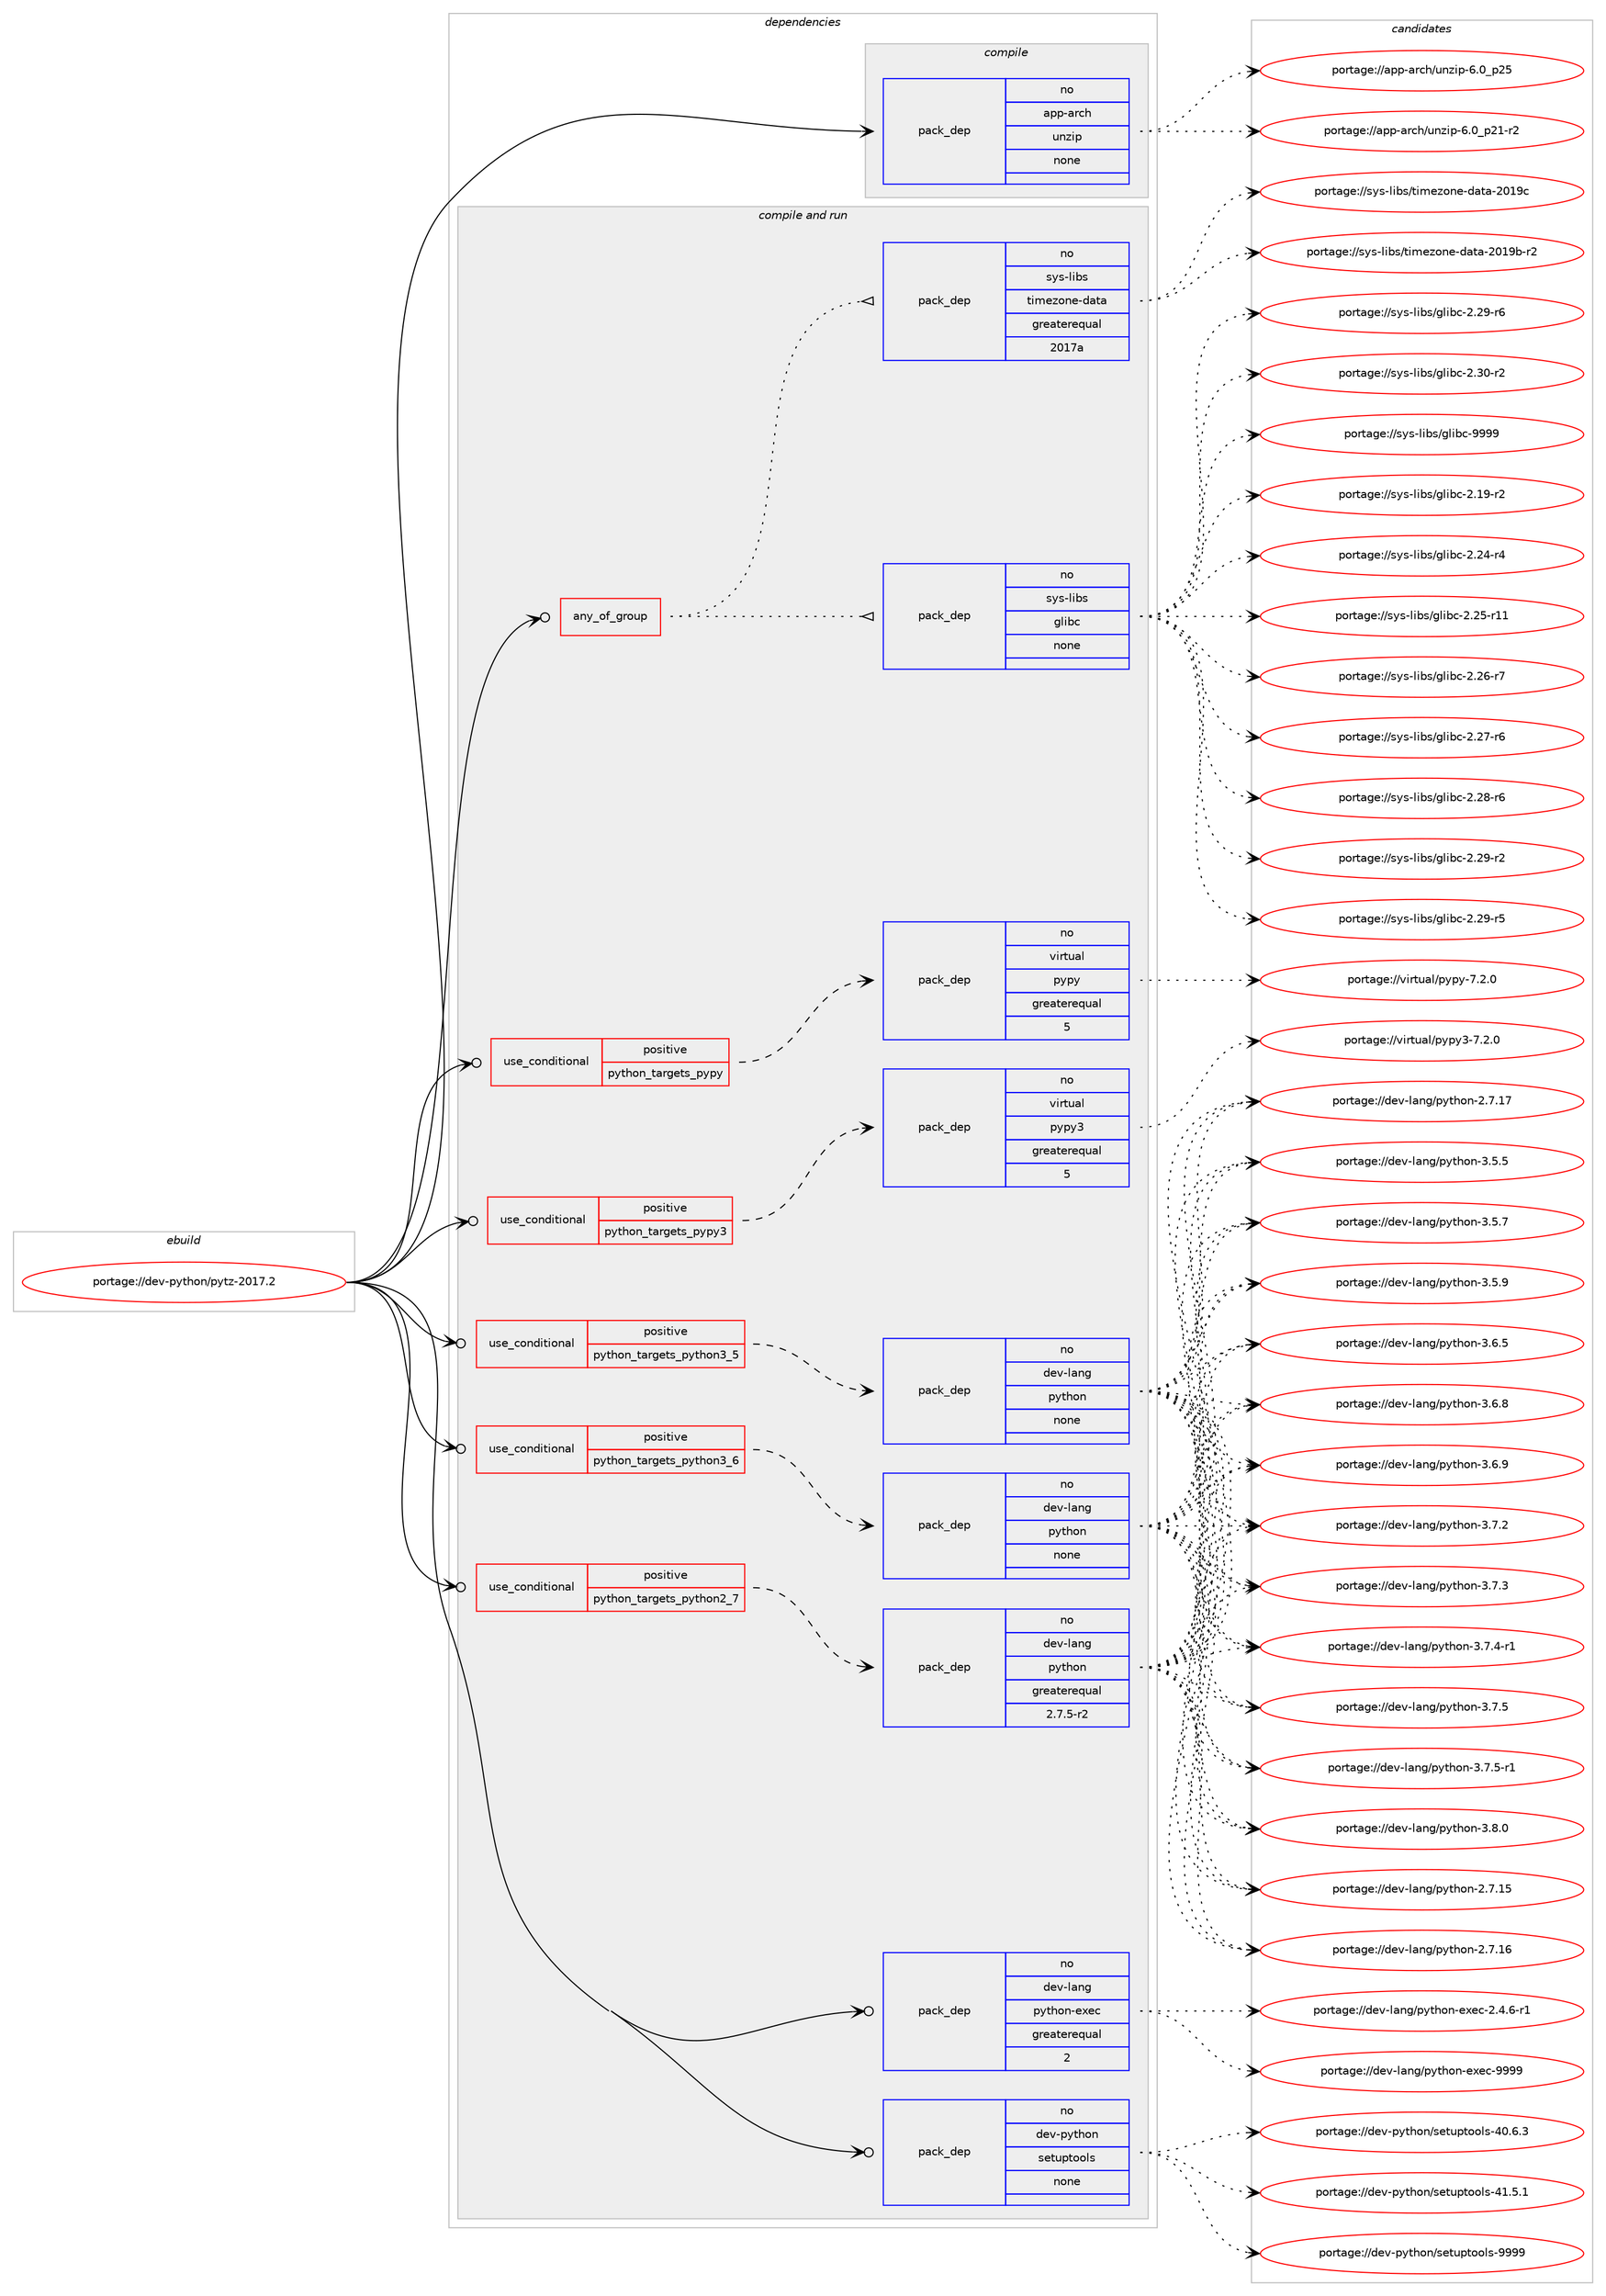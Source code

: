 digraph prolog {

# *************
# Graph options
# *************

newrank=true;
concentrate=true;
compound=true;
graph [rankdir=LR,fontname=Helvetica,fontsize=10,ranksep=1.5];#, ranksep=2.5, nodesep=0.2];
edge  [arrowhead=vee];
node  [fontname=Helvetica,fontsize=10];

# **********
# The ebuild
# **********

subgraph cluster_leftcol {
color=gray;
rank=same;
label=<<i>ebuild</i>>;
id [label="portage://dev-python/pytz-2017.2", color=red, width=4, href="../dev-python/pytz-2017.2.svg"];
}

# ****************
# The dependencies
# ****************

subgraph cluster_midcol {
color=gray;
label=<<i>dependencies</i>>;
subgraph cluster_compile {
fillcolor="#eeeeee";
style=filled;
label=<<i>compile</i>>;
subgraph pack127882 {
dependency168705 [label=<<TABLE BORDER="0" CELLBORDER="1" CELLSPACING="0" CELLPADDING="4" WIDTH="220"><TR><TD ROWSPAN="6" CELLPADDING="30">pack_dep</TD></TR><TR><TD WIDTH="110">no</TD></TR><TR><TD>app-arch</TD></TR><TR><TD>unzip</TD></TR><TR><TD>none</TD></TR><TR><TD></TD></TR></TABLE>>, shape=none, color=blue];
}
id:e -> dependency168705:w [weight=20,style="solid",arrowhead="vee"];
}
subgraph cluster_compileandrun {
fillcolor="#eeeeee";
style=filled;
label=<<i>compile and run</i>>;
subgraph any3323 {
dependency168706 [label=<<TABLE BORDER="0" CELLBORDER="1" CELLSPACING="0" CELLPADDING="4"><TR><TD CELLPADDING="10">any_of_group</TD></TR></TABLE>>, shape=none, color=red];subgraph pack127883 {
dependency168707 [label=<<TABLE BORDER="0" CELLBORDER="1" CELLSPACING="0" CELLPADDING="4" WIDTH="220"><TR><TD ROWSPAN="6" CELLPADDING="30">pack_dep</TD></TR><TR><TD WIDTH="110">no</TD></TR><TR><TD>sys-libs</TD></TR><TR><TD>timezone-data</TD></TR><TR><TD>greaterequal</TD></TR><TR><TD>2017a</TD></TR></TABLE>>, shape=none, color=blue];
}
dependency168706:e -> dependency168707:w [weight=20,style="dotted",arrowhead="oinv"];
subgraph pack127884 {
dependency168708 [label=<<TABLE BORDER="0" CELLBORDER="1" CELLSPACING="0" CELLPADDING="4" WIDTH="220"><TR><TD ROWSPAN="6" CELLPADDING="30">pack_dep</TD></TR><TR><TD WIDTH="110">no</TD></TR><TR><TD>sys-libs</TD></TR><TR><TD>glibc</TD></TR><TR><TD>none</TD></TR><TR><TD></TD></TR></TABLE>>, shape=none, color=blue];
}
dependency168706:e -> dependency168708:w [weight=20,style="dotted",arrowhead="oinv"];
}
id:e -> dependency168706:w [weight=20,style="solid",arrowhead="odotvee"];
subgraph cond37428 {
dependency168709 [label=<<TABLE BORDER="0" CELLBORDER="1" CELLSPACING="0" CELLPADDING="4"><TR><TD ROWSPAN="3" CELLPADDING="10">use_conditional</TD></TR><TR><TD>positive</TD></TR><TR><TD>python_targets_pypy</TD></TR></TABLE>>, shape=none, color=red];
subgraph pack127885 {
dependency168710 [label=<<TABLE BORDER="0" CELLBORDER="1" CELLSPACING="0" CELLPADDING="4" WIDTH="220"><TR><TD ROWSPAN="6" CELLPADDING="30">pack_dep</TD></TR><TR><TD WIDTH="110">no</TD></TR><TR><TD>virtual</TD></TR><TR><TD>pypy</TD></TR><TR><TD>greaterequal</TD></TR><TR><TD>5</TD></TR></TABLE>>, shape=none, color=blue];
}
dependency168709:e -> dependency168710:w [weight=20,style="dashed",arrowhead="vee"];
}
id:e -> dependency168709:w [weight=20,style="solid",arrowhead="odotvee"];
subgraph cond37429 {
dependency168711 [label=<<TABLE BORDER="0" CELLBORDER="1" CELLSPACING="0" CELLPADDING="4"><TR><TD ROWSPAN="3" CELLPADDING="10">use_conditional</TD></TR><TR><TD>positive</TD></TR><TR><TD>python_targets_pypy3</TD></TR></TABLE>>, shape=none, color=red];
subgraph pack127886 {
dependency168712 [label=<<TABLE BORDER="0" CELLBORDER="1" CELLSPACING="0" CELLPADDING="4" WIDTH="220"><TR><TD ROWSPAN="6" CELLPADDING="30">pack_dep</TD></TR><TR><TD WIDTH="110">no</TD></TR><TR><TD>virtual</TD></TR><TR><TD>pypy3</TD></TR><TR><TD>greaterequal</TD></TR><TR><TD>5</TD></TR></TABLE>>, shape=none, color=blue];
}
dependency168711:e -> dependency168712:w [weight=20,style="dashed",arrowhead="vee"];
}
id:e -> dependency168711:w [weight=20,style="solid",arrowhead="odotvee"];
subgraph cond37430 {
dependency168713 [label=<<TABLE BORDER="0" CELLBORDER="1" CELLSPACING="0" CELLPADDING="4"><TR><TD ROWSPAN="3" CELLPADDING="10">use_conditional</TD></TR><TR><TD>positive</TD></TR><TR><TD>python_targets_python2_7</TD></TR></TABLE>>, shape=none, color=red];
subgraph pack127887 {
dependency168714 [label=<<TABLE BORDER="0" CELLBORDER="1" CELLSPACING="0" CELLPADDING="4" WIDTH="220"><TR><TD ROWSPAN="6" CELLPADDING="30">pack_dep</TD></TR><TR><TD WIDTH="110">no</TD></TR><TR><TD>dev-lang</TD></TR><TR><TD>python</TD></TR><TR><TD>greaterequal</TD></TR><TR><TD>2.7.5-r2</TD></TR></TABLE>>, shape=none, color=blue];
}
dependency168713:e -> dependency168714:w [weight=20,style="dashed",arrowhead="vee"];
}
id:e -> dependency168713:w [weight=20,style="solid",arrowhead="odotvee"];
subgraph cond37431 {
dependency168715 [label=<<TABLE BORDER="0" CELLBORDER="1" CELLSPACING="0" CELLPADDING="4"><TR><TD ROWSPAN="3" CELLPADDING="10">use_conditional</TD></TR><TR><TD>positive</TD></TR><TR><TD>python_targets_python3_5</TD></TR></TABLE>>, shape=none, color=red];
subgraph pack127888 {
dependency168716 [label=<<TABLE BORDER="0" CELLBORDER="1" CELLSPACING="0" CELLPADDING="4" WIDTH="220"><TR><TD ROWSPAN="6" CELLPADDING="30">pack_dep</TD></TR><TR><TD WIDTH="110">no</TD></TR><TR><TD>dev-lang</TD></TR><TR><TD>python</TD></TR><TR><TD>none</TD></TR><TR><TD></TD></TR></TABLE>>, shape=none, color=blue];
}
dependency168715:e -> dependency168716:w [weight=20,style="dashed",arrowhead="vee"];
}
id:e -> dependency168715:w [weight=20,style="solid",arrowhead="odotvee"];
subgraph cond37432 {
dependency168717 [label=<<TABLE BORDER="0" CELLBORDER="1" CELLSPACING="0" CELLPADDING="4"><TR><TD ROWSPAN="3" CELLPADDING="10">use_conditional</TD></TR><TR><TD>positive</TD></TR><TR><TD>python_targets_python3_6</TD></TR></TABLE>>, shape=none, color=red];
subgraph pack127889 {
dependency168718 [label=<<TABLE BORDER="0" CELLBORDER="1" CELLSPACING="0" CELLPADDING="4" WIDTH="220"><TR><TD ROWSPAN="6" CELLPADDING="30">pack_dep</TD></TR><TR><TD WIDTH="110">no</TD></TR><TR><TD>dev-lang</TD></TR><TR><TD>python</TD></TR><TR><TD>none</TD></TR><TR><TD></TD></TR></TABLE>>, shape=none, color=blue];
}
dependency168717:e -> dependency168718:w [weight=20,style="dashed",arrowhead="vee"];
}
id:e -> dependency168717:w [weight=20,style="solid",arrowhead="odotvee"];
subgraph pack127890 {
dependency168719 [label=<<TABLE BORDER="0" CELLBORDER="1" CELLSPACING="0" CELLPADDING="4" WIDTH="220"><TR><TD ROWSPAN="6" CELLPADDING="30">pack_dep</TD></TR><TR><TD WIDTH="110">no</TD></TR><TR><TD>dev-lang</TD></TR><TR><TD>python-exec</TD></TR><TR><TD>greaterequal</TD></TR><TR><TD>2</TD></TR></TABLE>>, shape=none, color=blue];
}
id:e -> dependency168719:w [weight=20,style="solid",arrowhead="odotvee"];
subgraph pack127891 {
dependency168720 [label=<<TABLE BORDER="0" CELLBORDER="1" CELLSPACING="0" CELLPADDING="4" WIDTH="220"><TR><TD ROWSPAN="6" CELLPADDING="30">pack_dep</TD></TR><TR><TD WIDTH="110">no</TD></TR><TR><TD>dev-python</TD></TR><TR><TD>setuptools</TD></TR><TR><TD>none</TD></TR><TR><TD></TD></TR></TABLE>>, shape=none, color=blue];
}
id:e -> dependency168720:w [weight=20,style="solid",arrowhead="odotvee"];
}
subgraph cluster_run {
fillcolor="#eeeeee";
style=filled;
label=<<i>run</i>>;
}
}

# **************
# The candidates
# **************

subgraph cluster_choices {
rank=same;
color=gray;
label=<<i>candidates</i>>;

subgraph choice127882 {
color=black;
nodesep=1;
choiceportage9711211245971149910447117110122105112455446489511250494511450 [label="portage://app-arch/unzip-6.0_p21-r2", color=red, width=4,href="../app-arch/unzip-6.0_p21-r2.svg"];
choiceportage971121124597114991044711711012210511245544648951125053 [label="portage://app-arch/unzip-6.0_p25", color=red, width=4,href="../app-arch/unzip-6.0_p25.svg"];
dependency168705:e -> choiceportage9711211245971149910447117110122105112455446489511250494511450:w [style=dotted,weight="100"];
dependency168705:e -> choiceportage971121124597114991044711711012210511245544648951125053:w [style=dotted,weight="100"];
}
subgraph choice127883 {
color=black;
nodesep=1;
choiceportage1151211154510810598115471161051091011221111101014510097116974550484957984511450 [label="portage://sys-libs/timezone-data-2019b-r2", color=red, width=4,href="../sys-libs/timezone-data-2019b-r2.svg"];
choiceportage115121115451081059811547116105109101122111110101451009711697455048495799 [label="portage://sys-libs/timezone-data-2019c", color=red, width=4,href="../sys-libs/timezone-data-2019c.svg"];
dependency168707:e -> choiceportage1151211154510810598115471161051091011221111101014510097116974550484957984511450:w [style=dotted,weight="100"];
dependency168707:e -> choiceportage115121115451081059811547116105109101122111110101451009711697455048495799:w [style=dotted,weight="100"];
}
subgraph choice127884 {
color=black;
nodesep=1;
choiceportage115121115451081059811547103108105989945504649574511450 [label="portage://sys-libs/glibc-2.19-r2", color=red, width=4,href="../sys-libs/glibc-2.19-r2.svg"];
choiceportage115121115451081059811547103108105989945504650524511452 [label="portage://sys-libs/glibc-2.24-r4", color=red, width=4,href="../sys-libs/glibc-2.24-r4.svg"];
choiceportage11512111545108105981154710310810598994550465053451144949 [label="portage://sys-libs/glibc-2.25-r11", color=red, width=4,href="../sys-libs/glibc-2.25-r11.svg"];
choiceportage115121115451081059811547103108105989945504650544511455 [label="portage://sys-libs/glibc-2.26-r7", color=red, width=4,href="../sys-libs/glibc-2.26-r7.svg"];
choiceportage115121115451081059811547103108105989945504650554511454 [label="portage://sys-libs/glibc-2.27-r6", color=red, width=4,href="../sys-libs/glibc-2.27-r6.svg"];
choiceportage115121115451081059811547103108105989945504650564511454 [label="portage://sys-libs/glibc-2.28-r6", color=red, width=4,href="../sys-libs/glibc-2.28-r6.svg"];
choiceportage115121115451081059811547103108105989945504650574511450 [label="portage://sys-libs/glibc-2.29-r2", color=red, width=4,href="../sys-libs/glibc-2.29-r2.svg"];
choiceportage115121115451081059811547103108105989945504650574511453 [label="portage://sys-libs/glibc-2.29-r5", color=red, width=4,href="../sys-libs/glibc-2.29-r5.svg"];
choiceportage115121115451081059811547103108105989945504650574511454 [label="portage://sys-libs/glibc-2.29-r6", color=red, width=4,href="../sys-libs/glibc-2.29-r6.svg"];
choiceportage115121115451081059811547103108105989945504651484511450 [label="portage://sys-libs/glibc-2.30-r2", color=red, width=4,href="../sys-libs/glibc-2.30-r2.svg"];
choiceportage11512111545108105981154710310810598994557575757 [label="portage://sys-libs/glibc-9999", color=red, width=4,href="../sys-libs/glibc-9999.svg"];
dependency168708:e -> choiceportage115121115451081059811547103108105989945504649574511450:w [style=dotted,weight="100"];
dependency168708:e -> choiceportage115121115451081059811547103108105989945504650524511452:w [style=dotted,weight="100"];
dependency168708:e -> choiceportage11512111545108105981154710310810598994550465053451144949:w [style=dotted,weight="100"];
dependency168708:e -> choiceportage115121115451081059811547103108105989945504650544511455:w [style=dotted,weight="100"];
dependency168708:e -> choiceportage115121115451081059811547103108105989945504650554511454:w [style=dotted,weight="100"];
dependency168708:e -> choiceportage115121115451081059811547103108105989945504650564511454:w [style=dotted,weight="100"];
dependency168708:e -> choiceportage115121115451081059811547103108105989945504650574511450:w [style=dotted,weight="100"];
dependency168708:e -> choiceportage115121115451081059811547103108105989945504650574511453:w [style=dotted,weight="100"];
dependency168708:e -> choiceportage115121115451081059811547103108105989945504650574511454:w [style=dotted,weight="100"];
dependency168708:e -> choiceportage115121115451081059811547103108105989945504651484511450:w [style=dotted,weight="100"];
dependency168708:e -> choiceportage11512111545108105981154710310810598994557575757:w [style=dotted,weight="100"];
}
subgraph choice127885 {
color=black;
nodesep=1;
choiceportage1181051141161179710847112121112121455546504648 [label="portage://virtual/pypy-7.2.0", color=red, width=4,href="../virtual/pypy-7.2.0.svg"];
dependency168710:e -> choiceportage1181051141161179710847112121112121455546504648:w [style=dotted,weight="100"];
}
subgraph choice127886 {
color=black;
nodesep=1;
choiceportage118105114116117971084711212111212151455546504648 [label="portage://virtual/pypy3-7.2.0", color=red, width=4,href="../virtual/pypy3-7.2.0.svg"];
dependency168712:e -> choiceportage118105114116117971084711212111212151455546504648:w [style=dotted,weight="100"];
}
subgraph choice127887 {
color=black;
nodesep=1;
choiceportage10010111845108971101034711212111610411111045504655464953 [label="portage://dev-lang/python-2.7.15", color=red, width=4,href="../dev-lang/python-2.7.15.svg"];
choiceportage10010111845108971101034711212111610411111045504655464954 [label="portage://dev-lang/python-2.7.16", color=red, width=4,href="../dev-lang/python-2.7.16.svg"];
choiceportage10010111845108971101034711212111610411111045504655464955 [label="portage://dev-lang/python-2.7.17", color=red, width=4,href="../dev-lang/python-2.7.17.svg"];
choiceportage100101118451089711010347112121116104111110455146534653 [label="portage://dev-lang/python-3.5.5", color=red, width=4,href="../dev-lang/python-3.5.5.svg"];
choiceportage100101118451089711010347112121116104111110455146534655 [label="portage://dev-lang/python-3.5.7", color=red, width=4,href="../dev-lang/python-3.5.7.svg"];
choiceportage100101118451089711010347112121116104111110455146534657 [label="portage://dev-lang/python-3.5.9", color=red, width=4,href="../dev-lang/python-3.5.9.svg"];
choiceportage100101118451089711010347112121116104111110455146544653 [label="portage://dev-lang/python-3.6.5", color=red, width=4,href="../dev-lang/python-3.6.5.svg"];
choiceportage100101118451089711010347112121116104111110455146544656 [label="portage://dev-lang/python-3.6.8", color=red, width=4,href="../dev-lang/python-3.6.8.svg"];
choiceportage100101118451089711010347112121116104111110455146544657 [label="portage://dev-lang/python-3.6.9", color=red, width=4,href="../dev-lang/python-3.6.9.svg"];
choiceportage100101118451089711010347112121116104111110455146554650 [label="portage://dev-lang/python-3.7.2", color=red, width=4,href="../dev-lang/python-3.7.2.svg"];
choiceportage100101118451089711010347112121116104111110455146554651 [label="portage://dev-lang/python-3.7.3", color=red, width=4,href="../dev-lang/python-3.7.3.svg"];
choiceportage1001011184510897110103471121211161041111104551465546524511449 [label="portage://dev-lang/python-3.7.4-r1", color=red, width=4,href="../dev-lang/python-3.7.4-r1.svg"];
choiceportage100101118451089711010347112121116104111110455146554653 [label="portage://dev-lang/python-3.7.5", color=red, width=4,href="../dev-lang/python-3.7.5.svg"];
choiceportage1001011184510897110103471121211161041111104551465546534511449 [label="portage://dev-lang/python-3.7.5-r1", color=red, width=4,href="../dev-lang/python-3.7.5-r1.svg"];
choiceportage100101118451089711010347112121116104111110455146564648 [label="portage://dev-lang/python-3.8.0", color=red, width=4,href="../dev-lang/python-3.8.0.svg"];
dependency168714:e -> choiceportage10010111845108971101034711212111610411111045504655464953:w [style=dotted,weight="100"];
dependency168714:e -> choiceportage10010111845108971101034711212111610411111045504655464954:w [style=dotted,weight="100"];
dependency168714:e -> choiceportage10010111845108971101034711212111610411111045504655464955:w [style=dotted,weight="100"];
dependency168714:e -> choiceportage100101118451089711010347112121116104111110455146534653:w [style=dotted,weight="100"];
dependency168714:e -> choiceportage100101118451089711010347112121116104111110455146534655:w [style=dotted,weight="100"];
dependency168714:e -> choiceportage100101118451089711010347112121116104111110455146534657:w [style=dotted,weight="100"];
dependency168714:e -> choiceportage100101118451089711010347112121116104111110455146544653:w [style=dotted,weight="100"];
dependency168714:e -> choiceportage100101118451089711010347112121116104111110455146544656:w [style=dotted,weight="100"];
dependency168714:e -> choiceportage100101118451089711010347112121116104111110455146544657:w [style=dotted,weight="100"];
dependency168714:e -> choiceportage100101118451089711010347112121116104111110455146554650:w [style=dotted,weight="100"];
dependency168714:e -> choiceportage100101118451089711010347112121116104111110455146554651:w [style=dotted,weight="100"];
dependency168714:e -> choiceportage1001011184510897110103471121211161041111104551465546524511449:w [style=dotted,weight="100"];
dependency168714:e -> choiceportage100101118451089711010347112121116104111110455146554653:w [style=dotted,weight="100"];
dependency168714:e -> choiceportage1001011184510897110103471121211161041111104551465546534511449:w [style=dotted,weight="100"];
dependency168714:e -> choiceportage100101118451089711010347112121116104111110455146564648:w [style=dotted,weight="100"];
}
subgraph choice127888 {
color=black;
nodesep=1;
choiceportage10010111845108971101034711212111610411111045504655464953 [label="portage://dev-lang/python-2.7.15", color=red, width=4,href="../dev-lang/python-2.7.15.svg"];
choiceportage10010111845108971101034711212111610411111045504655464954 [label="portage://dev-lang/python-2.7.16", color=red, width=4,href="../dev-lang/python-2.7.16.svg"];
choiceportage10010111845108971101034711212111610411111045504655464955 [label="portage://dev-lang/python-2.7.17", color=red, width=4,href="../dev-lang/python-2.7.17.svg"];
choiceportage100101118451089711010347112121116104111110455146534653 [label="portage://dev-lang/python-3.5.5", color=red, width=4,href="../dev-lang/python-3.5.5.svg"];
choiceportage100101118451089711010347112121116104111110455146534655 [label="portage://dev-lang/python-3.5.7", color=red, width=4,href="../dev-lang/python-3.5.7.svg"];
choiceportage100101118451089711010347112121116104111110455146534657 [label="portage://dev-lang/python-3.5.9", color=red, width=4,href="../dev-lang/python-3.5.9.svg"];
choiceportage100101118451089711010347112121116104111110455146544653 [label="portage://dev-lang/python-3.6.5", color=red, width=4,href="../dev-lang/python-3.6.5.svg"];
choiceportage100101118451089711010347112121116104111110455146544656 [label="portage://dev-lang/python-3.6.8", color=red, width=4,href="../dev-lang/python-3.6.8.svg"];
choiceportage100101118451089711010347112121116104111110455146544657 [label="portage://dev-lang/python-3.6.9", color=red, width=4,href="../dev-lang/python-3.6.9.svg"];
choiceportage100101118451089711010347112121116104111110455146554650 [label="portage://dev-lang/python-3.7.2", color=red, width=4,href="../dev-lang/python-3.7.2.svg"];
choiceportage100101118451089711010347112121116104111110455146554651 [label="portage://dev-lang/python-3.7.3", color=red, width=4,href="../dev-lang/python-3.7.3.svg"];
choiceportage1001011184510897110103471121211161041111104551465546524511449 [label="portage://dev-lang/python-3.7.4-r1", color=red, width=4,href="../dev-lang/python-3.7.4-r1.svg"];
choiceportage100101118451089711010347112121116104111110455146554653 [label="portage://dev-lang/python-3.7.5", color=red, width=4,href="../dev-lang/python-3.7.5.svg"];
choiceportage1001011184510897110103471121211161041111104551465546534511449 [label="portage://dev-lang/python-3.7.5-r1", color=red, width=4,href="../dev-lang/python-3.7.5-r1.svg"];
choiceportage100101118451089711010347112121116104111110455146564648 [label="portage://dev-lang/python-3.8.0", color=red, width=4,href="../dev-lang/python-3.8.0.svg"];
dependency168716:e -> choiceportage10010111845108971101034711212111610411111045504655464953:w [style=dotted,weight="100"];
dependency168716:e -> choiceportage10010111845108971101034711212111610411111045504655464954:w [style=dotted,weight="100"];
dependency168716:e -> choiceportage10010111845108971101034711212111610411111045504655464955:w [style=dotted,weight="100"];
dependency168716:e -> choiceportage100101118451089711010347112121116104111110455146534653:w [style=dotted,weight="100"];
dependency168716:e -> choiceportage100101118451089711010347112121116104111110455146534655:w [style=dotted,weight="100"];
dependency168716:e -> choiceportage100101118451089711010347112121116104111110455146534657:w [style=dotted,weight="100"];
dependency168716:e -> choiceportage100101118451089711010347112121116104111110455146544653:w [style=dotted,weight="100"];
dependency168716:e -> choiceportage100101118451089711010347112121116104111110455146544656:w [style=dotted,weight="100"];
dependency168716:e -> choiceportage100101118451089711010347112121116104111110455146544657:w [style=dotted,weight="100"];
dependency168716:e -> choiceportage100101118451089711010347112121116104111110455146554650:w [style=dotted,weight="100"];
dependency168716:e -> choiceportage100101118451089711010347112121116104111110455146554651:w [style=dotted,weight="100"];
dependency168716:e -> choiceportage1001011184510897110103471121211161041111104551465546524511449:w [style=dotted,weight="100"];
dependency168716:e -> choiceportage100101118451089711010347112121116104111110455146554653:w [style=dotted,weight="100"];
dependency168716:e -> choiceportage1001011184510897110103471121211161041111104551465546534511449:w [style=dotted,weight="100"];
dependency168716:e -> choiceportage100101118451089711010347112121116104111110455146564648:w [style=dotted,weight="100"];
}
subgraph choice127889 {
color=black;
nodesep=1;
choiceportage10010111845108971101034711212111610411111045504655464953 [label="portage://dev-lang/python-2.7.15", color=red, width=4,href="../dev-lang/python-2.7.15.svg"];
choiceportage10010111845108971101034711212111610411111045504655464954 [label="portage://dev-lang/python-2.7.16", color=red, width=4,href="../dev-lang/python-2.7.16.svg"];
choiceportage10010111845108971101034711212111610411111045504655464955 [label="portage://dev-lang/python-2.7.17", color=red, width=4,href="../dev-lang/python-2.7.17.svg"];
choiceportage100101118451089711010347112121116104111110455146534653 [label="portage://dev-lang/python-3.5.5", color=red, width=4,href="../dev-lang/python-3.5.5.svg"];
choiceportage100101118451089711010347112121116104111110455146534655 [label="portage://dev-lang/python-3.5.7", color=red, width=4,href="../dev-lang/python-3.5.7.svg"];
choiceportage100101118451089711010347112121116104111110455146534657 [label="portage://dev-lang/python-3.5.9", color=red, width=4,href="../dev-lang/python-3.5.9.svg"];
choiceportage100101118451089711010347112121116104111110455146544653 [label="portage://dev-lang/python-3.6.5", color=red, width=4,href="../dev-lang/python-3.6.5.svg"];
choiceportage100101118451089711010347112121116104111110455146544656 [label="portage://dev-lang/python-3.6.8", color=red, width=4,href="../dev-lang/python-3.6.8.svg"];
choiceportage100101118451089711010347112121116104111110455146544657 [label="portage://dev-lang/python-3.6.9", color=red, width=4,href="../dev-lang/python-3.6.9.svg"];
choiceportage100101118451089711010347112121116104111110455146554650 [label="portage://dev-lang/python-3.7.2", color=red, width=4,href="../dev-lang/python-3.7.2.svg"];
choiceportage100101118451089711010347112121116104111110455146554651 [label="portage://dev-lang/python-3.7.3", color=red, width=4,href="../dev-lang/python-3.7.3.svg"];
choiceportage1001011184510897110103471121211161041111104551465546524511449 [label="portage://dev-lang/python-3.7.4-r1", color=red, width=4,href="../dev-lang/python-3.7.4-r1.svg"];
choiceportage100101118451089711010347112121116104111110455146554653 [label="portage://dev-lang/python-3.7.5", color=red, width=4,href="../dev-lang/python-3.7.5.svg"];
choiceportage1001011184510897110103471121211161041111104551465546534511449 [label="portage://dev-lang/python-3.7.5-r1", color=red, width=4,href="../dev-lang/python-3.7.5-r1.svg"];
choiceportage100101118451089711010347112121116104111110455146564648 [label="portage://dev-lang/python-3.8.0", color=red, width=4,href="../dev-lang/python-3.8.0.svg"];
dependency168718:e -> choiceportage10010111845108971101034711212111610411111045504655464953:w [style=dotted,weight="100"];
dependency168718:e -> choiceportage10010111845108971101034711212111610411111045504655464954:w [style=dotted,weight="100"];
dependency168718:e -> choiceportage10010111845108971101034711212111610411111045504655464955:w [style=dotted,weight="100"];
dependency168718:e -> choiceportage100101118451089711010347112121116104111110455146534653:w [style=dotted,weight="100"];
dependency168718:e -> choiceportage100101118451089711010347112121116104111110455146534655:w [style=dotted,weight="100"];
dependency168718:e -> choiceportage100101118451089711010347112121116104111110455146534657:w [style=dotted,weight="100"];
dependency168718:e -> choiceportage100101118451089711010347112121116104111110455146544653:w [style=dotted,weight="100"];
dependency168718:e -> choiceportage100101118451089711010347112121116104111110455146544656:w [style=dotted,weight="100"];
dependency168718:e -> choiceportage100101118451089711010347112121116104111110455146544657:w [style=dotted,weight="100"];
dependency168718:e -> choiceportage100101118451089711010347112121116104111110455146554650:w [style=dotted,weight="100"];
dependency168718:e -> choiceportage100101118451089711010347112121116104111110455146554651:w [style=dotted,weight="100"];
dependency168718:e -> choiceportage1001011184510897110103471121211161041111104551465546524511449:w [style=dotted,weight="100"];
dependency168718:e -> choiceportage100101118451089711010347112121116104111110455146554653:w [style=dotted,weight="100"];
dependency168718:e -> choiceportage1001011184510897110103471121211161041111104551465546534511449:w [style=dotted,weight="100"];
dependency168718:e -> choiceportage100101118451089711010347112121116104111110455146564648:w [style=dotted,weight="100"];
}
subgraph choice127890 {
color=black;
nodesep=1;
choiceportage10010111845108971101034711212111610411111045101120101994550465246544511449 [label="portage://dev-lang/python-exec-2.4.6-r1", color=red, width=4,href="../dev-lang/python-exec-2.4.6-r1.svg"];
choiceportage10010111845108971101034711212111610411111045101120101994557575757 [label="portage://dev-lang/python-exec-9999", color=red, width=4,href="../dev-lang/python-exec-9999.svg"];
dependency168719:e -> choiceportage10010111845108971101034711212111610411111045101120101994550465246544511449:w [style=dotted,weight="100"];
dependency168719:e -> choiceportage10010111845108971101034711212111610411111045101120101994557575757:w [style=dotted,weight="100"];
}
subgraph choice127891 {
color=black;
nodesep=1;
choiceportage100101118451121211161041111104711510111611711211611111110811545524846544651 [label="portage://dev-python/setuptools-40.6.3", color=red, width=4,href="../dev-python/setuptools-40.6.3.svg"];
choiceportage100101118451121211161041111104711510111611711211611111110811545524946534649 [label="portage://dev-python/setuptools-41.5.1", color=red, width=4,href="../dev-python/setuptools-41.5.1.svg"];
choiceportage10010111845112121116104111110471151011161171121161111111081154557575757 [label="portage://dev-python/setuptools-9999", color=red, width=4,href="../dev-python/setuptools-9999.svg"];
dependency168720:e -> choiceportage100101118451121211161041111104711510111611711211611111110811545524846544651:w [style=dotted,weight="100"];
dependency168720:e -> choiceportage100101118451121211161041111104711510111611711211611111110811545524946534649:w [style=dotted,weight="100"];
dependency168720:e -> choiceportage10010111845112121116104111110471151011161171121161111111081154557575757:w [style=dotted,weight="100"];
}
}

}
